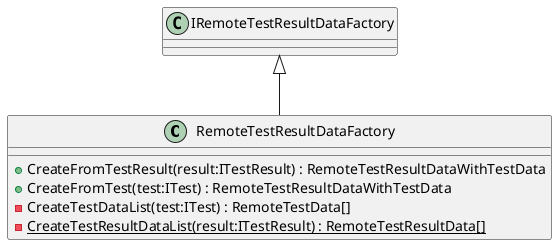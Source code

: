 @startuml
class RemoteTestResultDataFactory {
    + CreateFromTestResult(result:ITestResult) : RemoteTestResultDataWithTestData
    + CreateFromTest(test:ITest) : RemoteTestResultDataWithTestData
    - CreateTestDataList(test:ITest) : RemoteTestData[]
    - {static} CreateTestResultDataList(result:ITestResult) : RemoteTestResultData[]
}
IRemoteTestResultDataFactory <|-- RemoteTestResultDataFactory
@enduml
